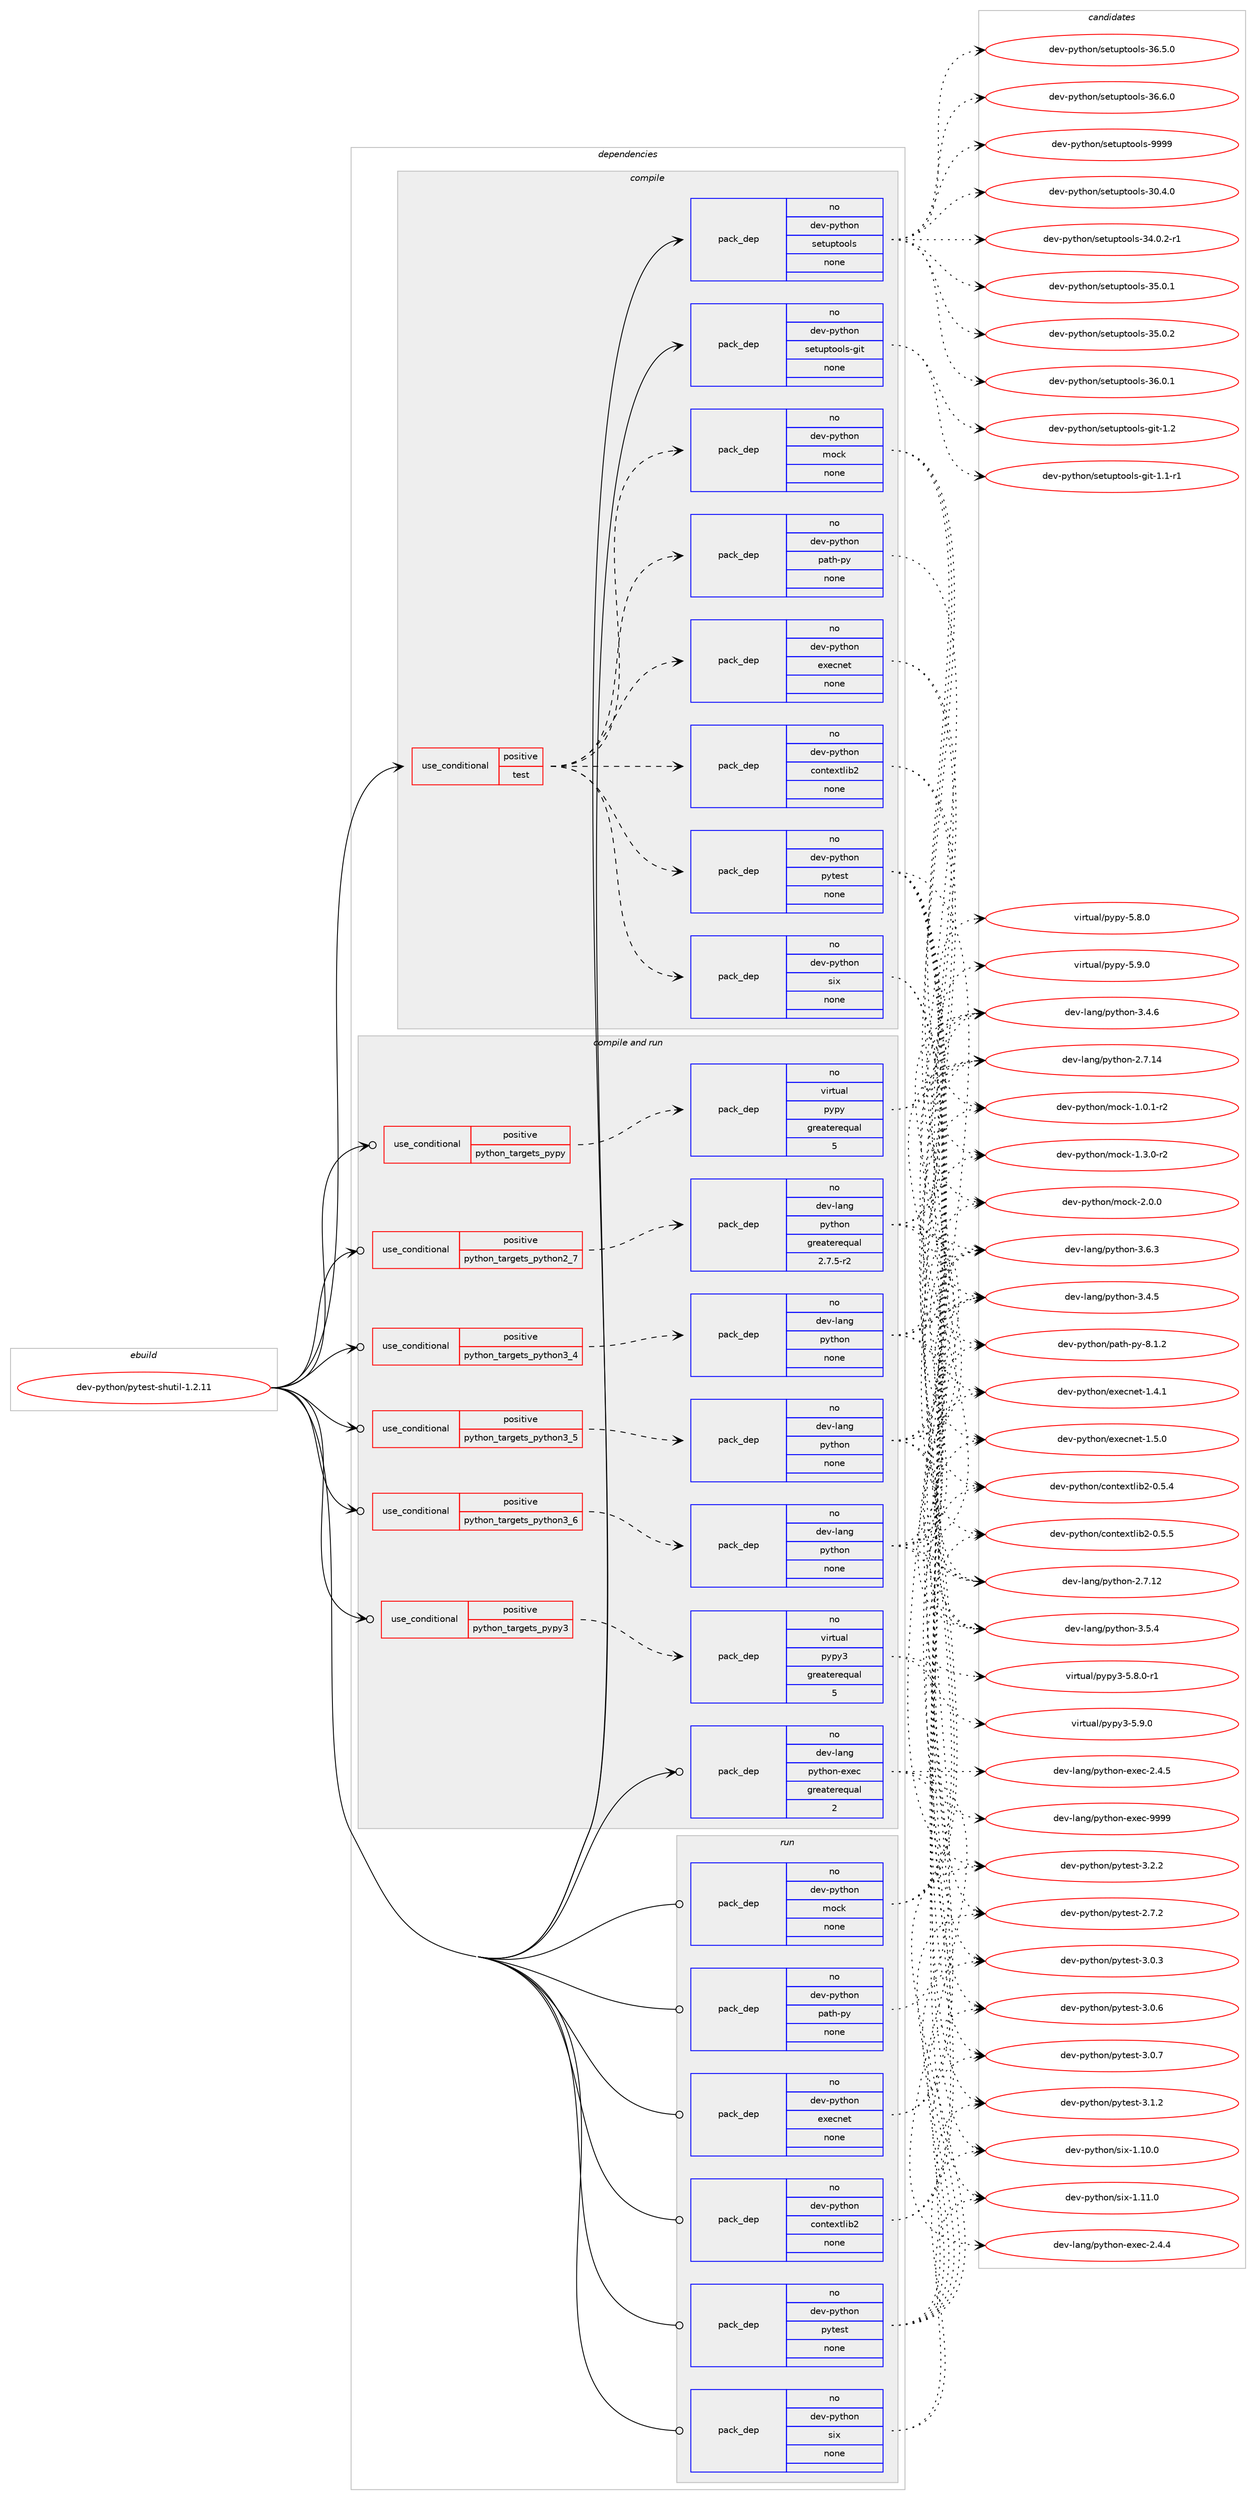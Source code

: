 digraph prolog {

# *************
# Graph options
# *************

newrank=true;
concentrate=true;
compound=true;
graph [rankdir=LR,fontname=Helvetica,fontsize=10,ranksep=1.5];#, ranksep=2.5, nodesep=0.2];
edge  [arrowhead=vee];
node  [fontname=Helvetica,fontsize=10];

# **********
# The ebuild
# **********

subgraph cluster_leftcol {
color=gray;
rank=same;
label=<<i>ebuild</i>>;
id [label="dev-python/pytest-shutil-1.2.11", color=red, width=4, href="../dev-python/pytest-shutil-1.2.11.svg"];
}

# ****************
# The dependencies
# ****************

subgraph cluster_midcol {
color=gray;
label=<<i>dependencies</i>>;
subgraph cluster_compile {
fillcolor="#eeeeee";
style=filled;
label=<<i>compile</i>>;
subgraph cond39741 {
dependency180361 [label=<<TABLE BORDER="0" CELLBORDER="1" CELLSPACING="0" CELLPADDING="4"><TR><TD ROWSPAN="3" CELLPADDING="10">use_conditional</TD></TR><TR><TD>positive</TD></TR><TR><TD>test</TD></TR></TABLE>>, shape=none, color=red];
subgraph pack136681 {
dependency180362 [label=<<TABLE BORDER="0" CELLBORDER="1" CELLSPACING="0" CELLPADDING="4" WIDTH="220"><TR><TD ROWSPAN="6" CELLPADDING="30">pack_dep</TD></TR><TR><TD WIDTH="110">no</TD></TR><TR><TD>dev-python</TD></TR><TR><TD>six</TD></TR><TR><TD>none</TD></TR><TR><TD></TD></TR></TABLE>>, shape=none, color=blue];
}
dependency180361:e -> dependency180362:w [weight=20,style="dashed",arrowhead="vee"];
subgraph pack136682 {
dependency180363 [label=<<TABLE BORDER="0" CELLBORDER="1" CELLSPACING="0" CELLPADDING="4" WIDTH="220"><TR><TD ROWSPAN="6" CELLPADDING="30">pack_dep</TD></TR><TR><TD WIDTH="110">no</TD></TR><TR><TD>dev-python</TD></TR><TR><TD>execnet</TD></TR><TR><TD>none</TD></TR><TR><TD></TD></TR></TABLE>>, shape=none, color=blue];
}
dependency180361:e -> dependency180363:w [weight=20,style="dashed",arrowhead="vee"];
subgraph pack136683 {
dependency180364 [label=<<TABLE BORDER="0" CELLBORDER="1" CELLSPACING="0" CELLPADDING="4" WIDTH="220"><TR><TD ROWSPAN="6" CELLPADDING="30">pack_dep</TD></TR><TR><TD WIDTH="110">no</TD></TR><TR><TD>dev-python</TD></TR><TR><TD>contextlib2</TD></TR><TR><TD>none</TD></TR><TR><TD></TD></TR></TABLE>>, shape=none, color=blue];
}
dependency180361:e -> dependency180364:w [weight=20,style="dashed",arrowhead="vee"];
subgraph pack136684 {
dependency180365 [label=<<TABLE BORDER="0" CELLBORDER="1" CELLSPACING="0" CELLPADDING="4" WIDTH="220"><TR><TD ROWSPAN="6" CELLPADDING="30">pack_dep</TD></TR><TR><TD WIDTH="110">no</TD></TR><TR><TD>dev-python</TD></TR><TR><TD>pytest</TD></TR><TR><TD>none</TD></TR><TR><TD></TD></TR></TABLE>>, shape=none, color=blue];
}
dependency180361:e -> dependency180365:w [weight=20,style="dashed",arrowhead="vee"];
subgraph pack136685 {
dependency180366 [label=<<TABLE BORDER="0" CELLBORDER="1" CELLSPACING="0" CELLPADDING="4" WIDTH="220"><TR><TD ROWSPAN="6" CELLPADDING="30">pack_dep</TD></TR><TR><TD WIDTH="110">no</TD></TR><TR><TD>dev-python</TD></TR><TR><TD>path-py</TD></TR><TR><TD>none</TD></TR><TR><TD></TD></TR></TABLE>>, shape=none, color=blue];
}
dependency180361:e -> dependency180366:w [weight=20,style="dashed",arrowhead="vee"];
subgraph pack136686 {
dependency180367 [label=<<TABLE BORDER="0" CELLBORDER="1" CELLSPACING="0" CELLPADDING="4" WIDTH="220"><TR><TD ROWSPAN="6" CELLPADDING="30">pack_dep</TD></TR><TR><TD WIDTH="110">no</TD></TR><TR><TD>dev-python</TD></TR><TR><TD>mock</TD></TR><TR><TD>none</TD></TR><TR><TD></TD></TR></TABLE>>, shape=none, color=blue];
}
dependency180361:e -> dependency180367:w [weight=20,style="dashed",arrowhead="vee"];
}
id:e -> dependency180361:w [weight=20,style="solid",arrowhead="vee"];
subgraph pack136687 {
dependency180368 [label=<<TABLE BORDER="0" CELLBORDER="1" CELLSPACING="0" CELLPADDING="4" WIDTH="220"><TR><TD ROWSPAN="6" CELLPADDING="30">pack_dep</TD></TR><TR><TD WIDTH="110">no</TD></TR><TR><TD>dev-python</TD></TR><TR><TD>setuptools</TD></TR><TR><TD>none</TD></TR><TR><TD></TD></TR></TABLE>>, shape=none, color=blue];
}
id:e -> dependency180368:w [weight=20,style="solid",arrowhead="vee"];
subgraph pack136688 {
dependency180369 [label=<<TABLE BORDER="0" CELLBORDER="1" CELLSPACING="0" CELLPADDING="4" WIDTH="220"><TR><TD ROWSPAN="6" CELLPADDING="30">pack_dep</TD></TR><TR><TD WIDTH="110">no</TD></TR><TR><TD>dev-python</TD></TR><TR><TD>setuptools-git</TD></TR><TR><TD>none</TD></TR><TR><TD></TD></TR></TABLE>>, shape=none, color=blue];
}
id:e -> dependency180369:w [weight=20,style="solid",arrowhead="vee"];
}
subgraph cluster_compileandrun {
fillcolor="#eeeeee";
style=filled;
label=<<i>compile and run</i>>;
subgraph cond39742 {
dependency180370 [label=<<TABLE BORDER="0" CELLBORDER="1" CELLSPACING="0" CELLPADDING="4"><TR><TD ROWSPAN="3" CELLPADDING="10">use_conditional</TD></TR><TR><TD>positive</TD></TR><TR><TD>python_targets_pypy</TD></TR></TABLE>>, shape=none, color=red];
subgraph pack136689 {
dependency180371 [label=<<TABLE BORDER="0" CELLBORDER="1" CELLSPACING="0" CELLPADDING="4" WIDTH="220"><TR><TD ROWSPAN="6" CELLPADDING="30">pack_dep</TD></TR><TR><TD WIDTH="110">no</TD></TR><TR><TD>virtual</TD></TR><TR><TD>pypy</TD></TR><TR><TD>greaterequal</TD></TR><TR><TD>5</TD></TR></TABLE>>, shape=none, color=blue];
}
dependency180370:e -> dependency180371:w [weight=20,style="dashed",arrowhead="vee"];
}
id:e -> dependency180370:w [weight=20,style="solid",arrowhead="odotvee"];
subgraph cond39743 {
dependency180372 [label=<<TABLE BORDER="0" CELLBORDER="1" CELLSPACING="0" CELLPADDING="4"><TR><TD ROWSPAN="3" CELLPADDING="10">use_conditional</TD></TR><TR><TD>positive</TD></TR><TR><TD>python_targets_pypy3</TD></TR></TABLE>>, shape=none, color=red];
subgraph pack136690 {
dependency180373 [label=<<TABLE BORDER="0" CELLBORDER="1" CELLSPACING="0" CELLPADDING="4" WIDTH="220"><TR><TD ROWSPAN="6" CELLPADDING="30">pack_dep</TD></TR><TR><TD WIDTH="110">no</TD></TR><TR><TD>virtual</TD></TR><TR><TD>pypy3</TD></TR><TR><TD>greaterequal</TD></TR><TR><TD>5</TD></TR></TABLE>>, shape=none, color=blue];
}
dependency180372:e -> dependency180373:w [weight=20,style="dashed",arrowhead="vee"];
}
id:e -> dependency180372:w [weight=20,style="solid",arrowhead="odotvee"];
subgraph cond39744 {
dependency180374 [label=<<TABLE BORDER="0" CELLBORDER="1" CELLSPACING="0" CELLPADDING="4"><TR><TD ROWSPAN="3" CELLPADDING="10">use_conditional</TD></TR><TR><TD>positive</TD></TR><TR><TD>python_targets_python2_7</TD></TR></TABLE>>, shape=none, color=red];
subgraph pack136691 {
dependency180375 [label=<<TABLE BORDER="0" CELLBORDER="1" CELLSPACING="0" CELLPADDING="4" WIDTH="220"><TR><TD ROWSPAN="6" CELLPADDING="30">pack_dep</TD></TR><TR><TD WIDTH="110">no</TD></TR><TR><TD>dev-lang</TD></TR><TR><TD>python</TD></TR><TR><TD>greaterequal</TD></TR><TR><TD>2.7.5-r2</TD></TR></TABLE>>, shape=none, color=blue];
}
dependency180374:e -> dependency180375:w [weight=20,style="dashed",arrowhead="vee"];
}
id:e -> dependency180374:w [weight=20,style="solid",arrowhead="odotvee"];
subgraph cond39745 {
dependency180376 [label=<<TABLE BORDER="0" CELLBORDER="1" CELLSPACING="0" CELLPADDING="4"><TR><TD ROWSPAN="3" CELLPADDING="10">use_conditional</TD></TR><TR><TD>positive</TD></TR><TR><TD>python_targets_python3_4</TD></TR></TABLE>>, shape=none, color=red];
subgraph pack136692 {
dependency180377 [label=<<TABLE BORDER="0" CELLBORDER="1" CELLSPACING="0" CELLPADDING="4" WIDTH="220"><TR><TD ROWSPAN="6" CELLPADDING="30">pack_dep</TD></TR><TR><TD WIDTH="110">no</TD></TR><TR><TD>dev-lang</TD></TR><TR><TD>python</TD></TR><TR><TD>none</TD></TR><TR><TD></TD></TR></TABLE>>, shape=none, color=blue];
}
dependency180376:e -> dependency180377:w [weight=20,style="dashed",arrowhead="vee"];
}
id:e -> dependency180376:w [weight=20,style="solid",arrowhead="odotvee"];
subgraph cond39746 {
dependency180378 [label=<<TABLE BORDER="0" CELLBORDER="1" CELLSPACING="0" CELLPADDING="4"><TR><TD ROWSPAN="3" CELLPADDING="10">use_conditional</TD></TR><TR><TD>positive</TD></TR><TR><TD>python_targets_python3_5</TD></TR></TABLE>>, shape=none, color=red];
subgraph pack136693 {
dependency180379 [label=<<TABLE BORDER="0" CELLBORDER="1" CELLSPACING="0" CELLPADDING="4" WIDTH="220"><TR><TD ROWSPAN="6" CELLPADDING="30">pack_dep</TD></TR><TR><TD WIDTH="110">no</TD></TR><TR><TD>dev-lang</TD></TR><TR><TD>python</TD></TR><TR><TD>none</TD></TR><TR><TD></TD></TR></TABLE>>, shape=none, color=blue];
}
dependency180378:e -> dependency180379:w [weight=20,style="dashed",arrowhead="vee"];
}
id:e -> dependency180378:w [weight=20,style="solid",arrowhead="odotvee"];
subgraph cond39747 {
dependency180380 [label=<<TABLE BORDER="0" CELLBORDER="1" CELLSPACING="0" CELLPADDING="4"><TR><TD ROWSPAN="3" CELLPADDING="10">use_conditional</TD></TR><TR><TD>positive</TD></TR><TR><TD>python_targets_python3_6</TD></TR></TABLE>>, shape=none, color=red];
subgraph pack136694 {
dependency180381 [label=<<TABLE BORDER="0" CELLBORDER="1" CELLSPACING="0" CELLPADDING="4" WIDTH="220"><TR><TD ROWSPAN="6" CELLPADDING="30">pack_dep</TD></TR><TR><TD WIDTH="110">no</TD></TR><TR><TD>dev-lang</TD></TR><TR><TD>python</TD></TR><TR><TD>none</TD></TR><TR><TD></TD></TR></TABLE>>, shape=none, color=blue];
}
dependency180380:e -> dependency180381:w [weight=20,style="dashed",arrowhead="vee"];
}
id:e -> dependency180380:w [weight=20,style="solid",arrowhead="odotvee"];
subgraph pack136695 {
dependency180382 [label=<<TABLE BORDER="0" CELLBORDER="1" CELLSPACING="0" CELLPADDING="4" WIDTH="220"><TR><TD ROWSPAN="6" CELLPADDING="30">pack_dep</TD></TR><TR><TD WIDTH="110">no</TD></TR><TR><TD>dev-lang</TD></TR><TR><TD>python-exec</TD></TR><TR><TD>greaterequal</TD></TR><TR><TD>2</TD></TR></TABLE>>, shape=none, color=blue];
}
id:e -> dependency180382:w [weight=20,style="solid",arrowhead="odotvee"];
}
subgraph cluster_run {
fillcolor="#eeeeee";
style=filled;
label=<<i>run</i>>;
subgraph pack136696 {
dependency180383 [label=<<TABLE BORDER="0" CELLBORDER="1" CELLSPACING="0" CELLPADDING="4" WIDTH="220"><TR><TD ROWSPAN="6" CELLPADDING="30">pack_dep</TD></TR><TR><TD WIDTH="110">no</TD></TR><TR><TD>dev-python</TD></TR><TR><TD>contextlib2</TD></TR><TR><TD>none</TD></TR><TR><TD></TD></TR></TABLE>>, shape=none, color=blue];
}
id:e -> dependency180383:w [weight=20,style="solid",arrowhead="odot"];
subgraph pack136697 {
dependency180384 [label=<<TABLE BORDER="0" CELLBORDER="1" CELLSPACING="0" CELLPADDING="4" WIDTH="220"><TR><TD ROWSPAN="6" CELLPADDING="30">pack_dep</TD></TR><TR><TD WIDTH="110">no</TD></TR><TR><TD>dev-python</TD></TR><TR><TD>execnet</TD></TR><TR><TD>none</TD></TR><TR><TD></TD></TR></TABLE>>, shape=none, color=blue];
}
id:e -> dependency180384:w [weight=20,style="solid",arrowhead="odot"];
subgraph pack136698 {
dependency180385 [label=<<TABLE BORDER="0" CELLBORDER="1" CELLSPACING="0" CELLPADDING="4" WIDTH="220"><TR><TD ROWSPAN="6" CELLPADDING="30">pack_dep</TD></TR><TR><TD WIDTH="110">no</TD></TR><TR><TD>dev-python</TD></TR><TR><TD>mock</TD></TR><TR><TD>none</TD></TR><TR><TD></TD></TR></TABLE>>, shape=none, color=blue];
}
id:e -> dependency180385:w [weight=20,style="solid",arrowhead="odot"];
subgraph pack136699 {
dependency180386 [label=<<TABLE BORDER="0" CELLBORDER="1" CELLSPACING="0" CELLPADDING="4" WIDTH="220"><TR><TD ROWSPAN="6" CELLPADDING="30">pack_dep</TD></TR><TR><TD WIDTH="110">no</TD></TR><TR><TD>dev-python</TD></TR><TR><TD>path-py</TD></TR><TR><TD>none</TD></TR><TR><TD></TD></TR></TABLE>>, shape=none, color=blue];
}
id:e -> dependency180386:w [weight=20,style="solid",arrowhead="odot"];
subgraph pack136700 {
dependency180387 [label=<<TABLE BORDER="0" CELLBORDER="1" CELLSPACING="0" CELLPADDING="4" WIDTH="220"><TR><TD ROWSPAN="6" CELLPADDING="30">pack_dep</TD></TR><TR><TD WIDTH="110">no</TD></TR><TR><TD>dev-python</TD></TR><TR><TD>pytest</TD></TR><TR><TD>none</TD></TR><TR><TD></TD></TR></TABLE>>, shape=none, color=blue];
}
id:e -> dependency180387:w [weight=20,style="solid",arrowhead="odot"];
subgraph pack136701 {
dependency180388 [label=<<TABLE BORDER="0" CELLBORDER="1" CELLSPACING="0" CELLPADDING="4" WIDTH="220"><TR><TD ROWSPAN="6" CELLPADDING="30">pack_dep</TD></TR><TR><TD WIDTH="110">no</TD></TR><TR><TD>dev-python</TD></TR><TR><TD>six</TD></TR><TR><TD>none</TD></TR><TR><TD></TD></TR></TABLE>>, shape=none, color=blue];
}
id:e -> dependency180388:w [weight=20,style="solid",arrowhead="odot"];
}
}

# **************
# The candidates
# **************

subgraph cluster_choices {
rank=same;
color=gray;
label=<<i>candidates</i>>;

subgraph choice136681 {
color=black;
nodesep=1;
choice100101118451121211161041111104711510512045494649484648 [label="dev-python/six-1.10.0", color=red, width=4,href="../dev-python/six-1.10.0.svg"];
choice100101118451121211161041111104711510512045494649494648 [label="dev-python/six-1.11.0", color=red, width=4,href="../dev-python/six-1.11.0.svg"];
dependency180362:e -> choice100101118451121211161041111104711510512045494649484648:w [style=dotted,weight="100"];
dependency180362:e -> choice100101118451121211161041111104711510512045494649494648:w [style=dotted,weight="100"];
}
subgraph choice136682 {
color=black;
nodesep=1;
choice100101118451121211161041111104710112010199110101116454946524649 [label="dev-python/execnet-1.4.1", color=red, width=4,href="../dev-python/execnet-1.4.1.svg"];
choice100101118451121211161041111104710112010199110101116454946534648 [label="dev-python/execnet-1.5.0", color=red, width=4,href="../dev-python/execnet-1.5.0.svg"];
dependency180363:e -> choice100101118451121211161041111104710112010199110101116454946524649:w [style=dotted,weight="100"];
dependency180363:e -> choice100101118451121211161041111104710112010199110101116454946534648:w [style=dotted,weight="100"];
}
subgraph choice136683 {
color=black;
nodesep=1;
choice1001011184511212111610411111047991111101161011201161081059850454846534652 [label="dev-python/contextlib2-0.5.4", color=red, width=4,href="../dev-python/contextlib2-0.5.4.svg"];
choice1001011184511212111610411111047991111101161011201161081059850454846534653 [label="dev-python/contextlib2-0.5.5", color=red, width=4,href="../dev-python/contextlib2-0.5.5.svg"];
dependency180364:e -> choice1001011184511212111610411111047991111101161011201161081059850454846534652:w [style=dotted,weight="100"];
dependency180364:e -> choice1001011184511212111610411111047991111101161011201161081059850454846534653:w [style=dotted,weight="100"];
}
subgraph choice136684 {
color=black;
nodesep=1;
choice1001011184511212111610411111047112121116101115116455046554650 [label="dev-python/pytest-2.7.2", color=red, width=4,href="../dev-python/pytest-2.7.2.svg"];
choice1001011184511212111610411111047112121116101115116455146484651 [label="dev-python/pytest-3.0.3", color=red, width=4,href="../dev-python/pytest-3.0.3.svg"];
choice1001011184511212111610411111047112121116101115116455146484654 [label="dev-python/pytest-3.0.6", color=red, width=4,href="../dev-python/pytest-3.0.6.svg"];
choice1001011184511212111610411111047112121116101115116455146484655 [label="dev-python/pytest-3.0.7", color=red, width=4,href="../dev-python/pytest-3.0.7.svg"];
choice1001011184511212111610411111047112121116101115116455146494650 [label="dev-python/pytest-3.1.2", color=red, width=4,href="../dev-python/pytest-3.1.2.svg"];
choice1001011184511212111610411111047112121116101115116455146504650 [label="dev-python/pytest-3.2.2", color=red, width=4,href="../dev-python/pytest-3.2.2.svg"];
dependency180365:e -> choice1001011184511212111610411111047112121116101115116455046554650:w [style=dotted,weight="100"];
dependency180365:e -> choice1001011184511212111610411111047112121116101115116455146484651:w [style=dotted,weight="100"];
dependency180365:e -> choice1001011184511212111610411111047112121116101115116455146484654:w [style=dotted,weight="100"];
dependency180365:e -> choice1001011184511212111610411111047112121116101115116455146484655:w [style=dotted,weight="100"];
dependency180365:e -> choice1001011184511212111610411111047112121116101115116455146494650:w [style=dotted,weight="100"];
dependency180365:e -> choice1001011184511212111610411111047112121116101115116455146504650:w [style=dotted,weight="100"];
}
subgraph choice136685 {
color=black;
nodesep=1;
choice10010111845112121116104111110471129711610445112121455646494650 [label="dev-python/path-py-8.1.2", color=red, width=4,href="../dev-python/path-py-8.1.2.svg"];
dependency180366:e -> choice10010111845112121116104111110471129711610445112121455646494650:w [style=dotted,weight="100"];
}
subgraph choice136686 {
color=black;
nodesep=1;
choice1001011184511212111610411111047109111991074549464846494511450 [label="dev-python/mock-1.0.1-r2", color=red, width=4,href="../dev-python/mock-1.0.1-r2.svg"];
choice1001011184511212111610411111047109111991074549465146484511450 [label="dev-python/mock-1.3.0-r2", color=red, width=4,href="../dev-python/mock-1.3.0-r2.svg"];
choice100101118451121211161041111104710911199107455046484648 [label="dev-python/mock-2.0.0", color=red, width=4,href="../dev-python/mock-2.0.0.svg"];
dependency180367:e -> choice1001011184511212111610411111047109111991074549464846494511450:w [style=dotted,weight="100"];
dependency180367:e -> choice1001011184511212111610411111047109111991074549465146484511450:w [style=dotted,weight="100"];
dependency180367:e -> choice100101118451121211161041111104710911199107455046484648:w [style=dotted,weight="100"];
}
subgraph choice136687 {
color=black;
nodesep=1;
choice100101118451121211161041111104711510111611711211611111110811545514846524648 [label="dev-python/setuptools-30.4.0", color=red, width=4,href="../dev-python/setuptools-30.4.0.svg"];
choice1001011184511212111610411111047115101116117112116111111108115455152464846504511449 [label="dev-python/setuptools-34.0.2-r1", color=red, width=4,href="../dev-python/setuptools-34.0.2-r1.svg"];
choice100101118451121211161041111104711510111611711211611111110811545515346484649 [label="dev-python/setuptools-35.0.1", color=red, width=4,href="../dev-python/setuptools-35.0.1.svg"];
choice100101118451121211161041111104711510111611711211611111110811545515346484650 [label="dev-python/setuptools-35.0.2", color=red, width=4,href="../dev-python/setuptools-35.0.2.svg"];
choice100101118451121211161041111104711510111611711211611111110811545515446484649 [label="dev-python/setuptools-36.0.1", color=red, width=4,href="../dev-python/setuptools-36.0.1.svg"];
choice100101118451121211161041111104711510111611711211611111110811545515446534648 [label="dev-python/setuptools-36.5.0", color=red, width=4,href="../dev-python/setuptools-36.5.0.svg"];
choice100101118451121211161041111104711510111611711211611111110811545515446544648 [label="dev-python/setuptools-36.6.0", color=red, width=4,href="../dev-python/setuptools-36.6.0.svg"];
choice10010111845112121116104111110471151011161171121161111111081154557575757 [label="dev-python/setuptools-9999", color=red, width=4,href="../dev-python/setuptools-9999.svg"];
dependency180368:e -> choice100101118451121211161041111104711510111611711211611111110811545514846524648:w [style=dotted,weight="100"];
dependency180368:e -> choice1001011184511212111610411111047115101116117112116111111108115455152464846504511449:w [style=dotted,weight="100"];
dependency180368:e -> choice100101118451121211161041111104711510111611711211611111110811545515346484649:w [style=dotted,weight="100"];
dependency180368:e -> choice100101118451121211161041111104711510111611711211611111110811545515346484650:w [style=dotted,weight="100"];
dependency180368:e -> choice100101118451121211161041111104711510111611711211611111110811545515446484649:w [style=dotted,weight="100"];
dependency180368:e -> choice100101118451121211161041111104711510111611711211611111110811545515446534648:w [style=dotted,weight="100"];
dependency180368:e -> choice100101118451121211161041111104711510111611711211611111110811545515446544648:w [style=dotted,weight="100"];
dependency180368:e -> choice10010111845112121116104111110471151011161171121161111111081154557575757:w [style=dotted,weight="100"];
}
subgraph choice136688 {
color=black;
nodesep=1;
choice100101118451121211161041111104711510111611711211611111110811545103105116454946494511449 [label="dev-python/setuptools-git-1.1-r1", color=red, width=4,href="../dev-python/setuptools-git-1.1-r1.svg"];
choice10010111845112121116104111110471151011161171121161111111081154510310511645494650 [label="dev-python/setuptools-git-1.2", color=red, width=4,href="../dev-python/setuptools-git-1.2.svg"];
dependency180369:e -> choice100101118451121211161041111104711510111611711211611111110811545103105116454946494511449:w [style=dotted,weight="100"];
dependency180369:e -> choice10010111845112121116104111110471151011161171121161111111081154510310511645494650:w [style=dotted,weight="100"];
}
subgraph choice136689 {
color=black;
nodesep=1;
choice1181051141161179710847112121112121455346564648 [label="virtual/pypy-5.8.0", color=red, width=4,href="../virtual/pypy-5.8.0.svg"];
choice1181051141161179710847112121112121455346574648 [label="virtual/pypy-5.9.0", color=red, width=4,href="../virtual/pypy-5.9.0.svg"];
dependency180371:e -> choice1181051141161179710847112121112121455346564648:w [style=dotted,weight="100"];
dependency180371:e -> choice1181051141161179710847112121112121455346574648:w [style=dotted,weight="100"];
}
subgraph choice136690 {
color=black;
nodesep=1;
choice1181051141161179710847112121112121514553465646484511449 [label="virtual/pypy3-5.8.0-r1", color=red, width=4,href="../virtual/pypy3-5.8.0-r1.svg"];
choice118105114116117971084711212111212151455346574648 [label="virtual/pypy3-5.9.0", color=red, width=4,href="../virtual/pypy3-5.9.0.svg"];
dependency180373:e -> choice1181051141161179710847112121112121514553465646484511449:w [style=dotted,weight="100"];
dependency180373:e -> choice118105114116117971084711212111212151455346574648:w [style=dotted,weight="100"];
}
subgraph choice136691 {
color=black;
nodesep=1;
choice10010111845108971101034711212111610411111045504655464950 [label="dev-lang/python-2.7.12", color=red, width=4,href="../dev-lang/python-2.7.12.svg"];
choice10010111845108971101034711212111610411111045504655464952 [label="dev-lang/python-2.7.14", color=red, width=4,href="../dev-lang/python-2.7.14.svg"];
choice100101118451089711010347112121116104111110455146524653 [label="dev-lang/python-3.4.5", color=red, width=4,href="../dev-lang/python-3.4.5.svg"];
choice100101118451089711010347112121116104111110455146524654 [label="dev-lang/python-3.4.6", color=red, width=4,href="../dev-lang/python-3.4.6.svg"];
choice100101118451089711010347112121116104111110455146534652 [label="dev-lang/python-3.5.4", color=red, width=4,href="../dev-lang/python-3.5.4.svg"];
choice100101118451089711010347112121116104111110455146544651 [label="dev-lang/python-3.6.3", color=red, width=4,href="../dev-lang/python-3.6.3.svg"];
dependency180375:e -> choice10010111845108971101034711212111610411111045504655464950:w [style=dotted,weight="100"];
dependency180375:e -> choice10010111845108971101034711212111610411111045504655464952:w [style=dotted,weight="100"];
dependency180375:e -> choice100101118451089711010347112121116104111110455146524653:w [style=dotted,weight="100"];
dependency180375:e -> choice100101118451089711010347112121116104111110455146524654:w [style=dotted,weight="100"];
dependency180375:e -> choice100101118451089711010347112121116104111110455146534652:w [style=dotted,weight="100"];
dependency180375:e -> choice100101118451089711010347112121116104111110455146544651:w [style=dotted,weight="100"];
}
subgraph choice136692 {
color=black;
nodesep=1;
choice10010111845108971101034711212111610411111045504655464950 [label="dev-lang/python-2.7.12", color=red, width=4,href="../dev-lang/python-2.7.12.svg"];
choice10010111845108971101034711212111610411111045504655464952 [label="dev-lang/python-2.7.14", color=red, width=4,href="../dev-lang/python-2.7.14.svg"];
choice100101118451089711010347112121116104111110455146524653 [label="dev-lang/python-3.4.5", color=red, width=4,href="../dev-lang/python-3.4.5.svg"];
choice100101118451089711010347112121116104111110455146524654 [label="dev-lang/python-3.4.6", color=red, width=4,href="../dev-lang/python-3.4.6.svg"];
choice100101118451089711010347112121116104111110455146534652 [label="dev-lang/python-3.5.4", color=red, width=4,href="../dev-lang/python-3.5.4.svg"];
choice100101118451089711010347112121116104111110455146544651 [label="dev-lang/python-3.6.3", color=red, width=4,href="../dev-lang/python-3.6.3.svg"];
dependency180377:e -> choice10010111845108971101034711212111610411111045504655464950:w [style=dotted,weight="100"];
dependency180377:e -> choice10010111845108971101034711212111610411111045504655464952:w [style=dotted,weight="100"];
dependency180377:e -> choice100101118451089711010347112121116104111110455146524653:w [style=dotted,weight="100"];
dependency180377:e -> choice100101118451089711010347112121116104111110455146524654:w [style=dotted,weight="100"];
dependency180377:e -> choice100101118451089711010347112121116104111110455146534652:w [style=dotted,weight="100"];
dependency180377:e -> choice100101118451089711010347112121116104111110455146544651:w [style=dotted,weight="100"];
}
subgraph choice136693 {
color=black;
nodesep=1;
choice10010111845108971101034711212111610411111045504655464950 [label="dev-lang/python-2.7.12", color=red, width=4,href="../dev-lang/python-2.7.12.svg"];
choice10010111845108971101034711212111610411111045504655464952 [label="dev-lang/python-2.7.14", color=red, width=4,href="../dev-lang/python-2.7.14.svg"];
choice100101118451089711010347112121116104111110455146524653 [label="dev-lang/python-3.4.5", color=red, width=4,href="../dev-lang/python-3.4.5.svg"];
choice100101118451089711010347112121116104111110455146524654 [label="dev-lang/python-3.4.6", color=red, width=4,href="../dev-lang/python-3.4.6.svg"];
choice100101118451089711010347112121116104111110455146534652 [label="dev-lang/python-3.5.4", color=red, width=4,href="../dev-lang/python-3.5.4.svg"];
choice100101118451089711010347112121116104111110455146544651 [label="dev-lang/python-3.6.3", color=red, width=4,href="../dev-lang/python-3.6.3.svg"];
dependency180379:e -> choice10010111845108971101034711212111610411111045504655464950:w [style=dotted,weight="100"];
dependency180379:e -> choice10010111845108971101034711212111610411111045504655464952:w [style=dotted,weight="100"];
dependency180379:e -> choice100101118451089711010347112121116104111110455146524653:w [style=dotted,weight="100"];
dependency180379:e -> choice100101118451089711010347112121116104111110455146524654:w [style=dotted,weight="100"];
dependency180379:e -> choice100101118451089711010347112121116104111110455146534652:w [style=dotted,weight="100"];
dependency180379:e -> choice100101118451089711010347112121116104111110455146544651:w [style=dotted,weight="100"];
}
subgraph choice136694 {
color=black;
nodesep=1;
choice10010111845108971101034711212111610411111045504655464950 [label="dev-lang/python-2.7.12", color=red, width=4,href="../dev-lang/python-2.7.12.svg"];
choice10010111845108971101034711212111610411111045504655464952 [label="dev-lang/python-2.7.14", color=red, width=4,href="../dev-lang/python-2.7.14.svg"];
choice100101118451089711010347112121116104111110455146524653 [label="dev-lang/python-3.4.5", color=red, width=4,href="../dev-lang/python-3.4.5.svg"];
choice100101118451089711010347112121116104111110455146524654 [label="dev-lang/python-3.4.6", color=red, width=4,href="../dev-lang/python-3.4.6.svg"];
choice100101118451089711010347112121116104111110455146534652 [label="dev-lang/python-3.5.4", color=red, width=4,href="../dev-lang/python-3.5.4.svg"];
choice100101118451089711010347112121116104111110455146544651 [label="dev-lang/python-3.6.3", color=red, width=4,href="../dev-lang/python-3.6.3.svg"];
dependency180381:e -> choice10010111845108971101034711212111610411111045504655464950:w [style=dotted,weight="100"];
dependency180381:e -> choice10010111845108971101034711212111610411111045504655464952:w [style=dotted,weight="100"];
dependency180381:e -> choice100101118451089711010347112121116104111110455146524653:w [style=dotted,weight="100"];
dependency180381:e -> choice100101118451089711010347112121116104111110455146524654:w [style=dotted,weight="100"];
dependency180381:e -> choice100101118451089711010347112121116104111110455146534652:w [style=dotted,weight="100"];
dependency180381:e -> choice100101118451089711010347112121116104111110455146544651:w [style=dotted,weight="100"];
}
subgraph choice136695 {
color=black;
nodesep=1;
choice1001011184510897110103471121211161041111104510112010199455046524652 [label="dev-lang/python-exec-2.4.4", color=red, width=4,href="../dev-lang/python-exec-2.4.4.svg"];
choice1001011184510897110103471121211161041111104510112010199455046524653 [label="dev-lang/python-exec-2.4.5", color=red, width=4,href="../dev-lang/python-exec-2.4.5.svg"];
choice10010111845108971101034711212111610411111045101120101994557575757 [label="dev-lang/python-exec-9999", color=red, width=4,href="../dev-lang/python-exec-9999.svg"];
dependency180382:e -> choice1001011184510897110103471121211161041111104510112010199455046524652:w [style=dotted,weight="100"];
dependency180382:e -> choice1001011184510897110103471121211161041111104510112010199455046524653:w [style=dotted,weight="100"];
dependency180382:e -> choice10010111845108971101034711212111610411111045101120101994557575757:w [style=dotted,weight="100"];
}
subgraph choice136696 {
color=black;
nodesep=1;
choice1001011184511212111610411111047991111101161011201161081059850454846534652 [label="dev-python/contextlib2-0.5.4", color=red, width=4,href="../dev-python/contextlib2-0.5.4.svg"];
choice1001011184511212111610411111047991111101161011201161081059850454846534653 [label="dev-python/contextlib2-0.5.5", color=red, width=4,href="../dev-python/contextlib2-0.5.5.svg"];
dependency180383:e -> choice1001011184511212111610411111047991111101161011201161081059850454846534652:w [style=dotted,weight="100"];
dependency180383:e -> choice1001011184511212111610411111047991111101161011201161081059850454846534653:w [style=dotted,weight="100"];
}
subgraph choice136697 {
color=black;
nodesep=1;
choice100101118451121211161041111104710112010199110101116454946524649 [label="dev-python/execnet-1.4.1", color=red, width=4,href="../dev-python/execnet-1.4.1.svg"];
choice100101118451121211161041111104710112010199110101116454946534648 [label="dev-python/execnet-1.5.0", color=red, width=4,href="../dev-python/execnet-1.5.0.svg"];
dependency180384:e -> choice100101118451121211161041111104710112010199110101116454946524649:w [style=dotted,weight="100"];
dependency180384:e -> choice100101118451121211161041111104710112010199110101116454946534648:w [style=dotted,weight="100"];
}
subgraph choice136698 {
color=black;
nodesep=1;
choice1001011184511212111610411111047109111991074549464846494511450 [label="dev-python/mock-1.0.1-r2", color=red, width=4,href="../dev-python/mock-1.0.1-r2.svg"];
choice1001011184511212111610411111047109111991074549465146484511450 [label="dev-python/mock-1.3.0-r2", color=red, width=4,href="../dev-python/mock-1.3.0-r2.svg"];
choice100101118451121211161041111104710911199107455046484648 [label="dev-python/mock-2.0.0", color=red, width=4,href="../dev-python/mock-2.0.0.svg"];
dependency180385:e -> choice1001011184511212111610411111047109111991074549464846494511450:w [style=dotted,weight="100"];
dependency180385:e -> choice1001011184511212111610411111047109111991074549465146484511450:w [style=dotted,weight="100"];
dependency180385:e -> choice100101118451121211161041111104710911199107455046484648:w [style=dotted,weight="100"];
}
subgraph choice136699 {
color=black;
nodesep=1;
choice10010111845112121116104111110471129711610445112121455646494650 [label="dev-python/path-py-8.1.2", color=red, width=4,href="../dev-python/path-py-8.1.2.svg"];
dependency180386:e -> choice10010111845112121116104111110471129711610445112121455646494650:w [style=dotted,weight="100"];
}
subgraph choice136700 {
color=black;
nodesep=1;
choice1001011184511212111610411111047112121116101115116455046554650 [label="dev-python/pytest-2.7.2", color=red, width=4,href="../dev-python/pytest-2.7.2.svg"];
choice1001011184511212111610411111047112121116101115116455146484651 [label="dev-python/pytest-3.0.3", color=red, width=4,href="../dev-python/pytest-3.0.3.svg"];
choice1001011184511212111610411111047112121116101115116455146484654 [label="dev-python/pytest-3.0.6", color=red, width=4,href="../dev-python/pytest-3.0.6.svg"];
choice1001011184511212111610411111047112121116101115116455146484655 [label="dev-python/pytest-3.0.7", color=red, width=4,href="../dev-python/pytest-3.0.7.svg"];
choice1001011184511212111610411111047112121116101115116455146494650 [label="dev-python/pytest-3.1.2", color=red, width=4,href="../dev-python/pytest-3.1.2.svg"];
choice1001011184511212111610411111047112121116101115116455146504650 [label="dev-python/pytest-3.2.2", color=red, width=4,href="../dev-python/pytest-3.2.2.svg"];
dependency180387:e -> choice1001011184511212111610411111047112121116101115116455046554650:w [style=dotted,weight="100"];
dependency180387:e -> choice1001011184511212111610411111047112121116101115116455146484651:w [style=dotted,weight="100"];
dependency180387:e -> choice1001011184511212111610411111047112121116101115116455146484654:w [style=dotted,weight="100"];
dependency180387:e -> choice1001011184511212111610411111047112121116101115116455146484655:w [style=dotted,weight="100"];
dependency180387:e -> choice1001011184511212111610411111047112121116101115116455146494650:w [style=dotted,weight="100"];
dependency180387:e -> choice1001011184511212111610411111047112121116101115116455146504650:w [style=dotted,weight="100"];
}
subgraph choice136701 {
color=black;
nodesep=1;
choice100101118451121211161041111104711510512045494649484648 [label="dev-python/six-1.10.0", color=red, width=4,href="../dev-python/six-1.10.0.svg"];
choice100101118451121211161041111104711510512045494649494648 [label="dev-python/six-1.11.0", color=red, width=4,href="../dev-python/six-1.11.0.svg"];
dependency180388:e -> choice100101118451121211161041111104711510512045494649484648:w [style=dotted,weight="100"];
dependency180388:e -> choice100101118451121211161041111104711510512045494649494648:w [style=dotted,weight="100"];
}
}

}
